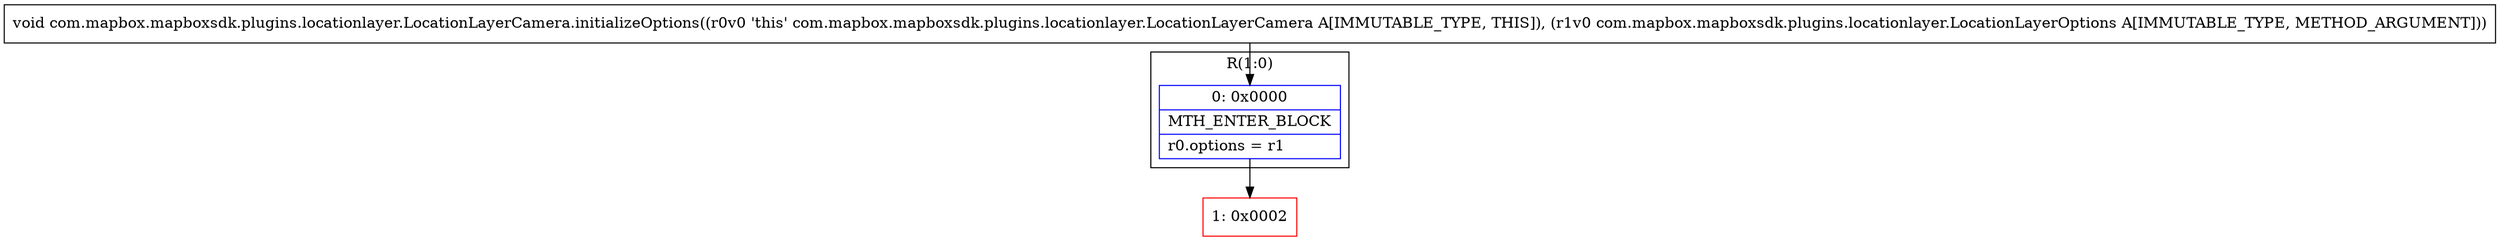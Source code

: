 digraph "CFG forcom.mapbox.mapboxsdk.plugins.locationlayer.LocationLayerCamera.initializeOptions(Lcom\/mapbox\/mapboxsdk\/plugins\/locationlayer\/LocationLayerOptions;)V" {
subgraph cluster_Region_1315615055 {
label = "R(1:0)";
node [shape=record,color=blue];
Node_0 [shape=record,label="{0\:\ 0x0000|MTH_ENTER_BLOCK\l|r0.options = r1\l}"];
}
Node_1 [shape=record,color=red,label="{1\:\ 0x0002}"];
MethodNode[shape=record,label="{void com.mapbox.mapboxsdk.plugins.locationlayer.LocationLayerCamera.initializeOptions((r0v0 'this' com.mapbox.mapboxsdk.plugins.locationlayer.LocationLayerCamera A[IMMUTABLE_TYPE, THIS]), (r1v0 com.mapbox.mapboxsdk.plugins.locationlayer.LocationLayerOptions A[IMMUTABLE_TYPE, METHOD_ARGUMENT])) }"];
MethodNode -> Node_0;
Node_0 -> Node_1;
}


